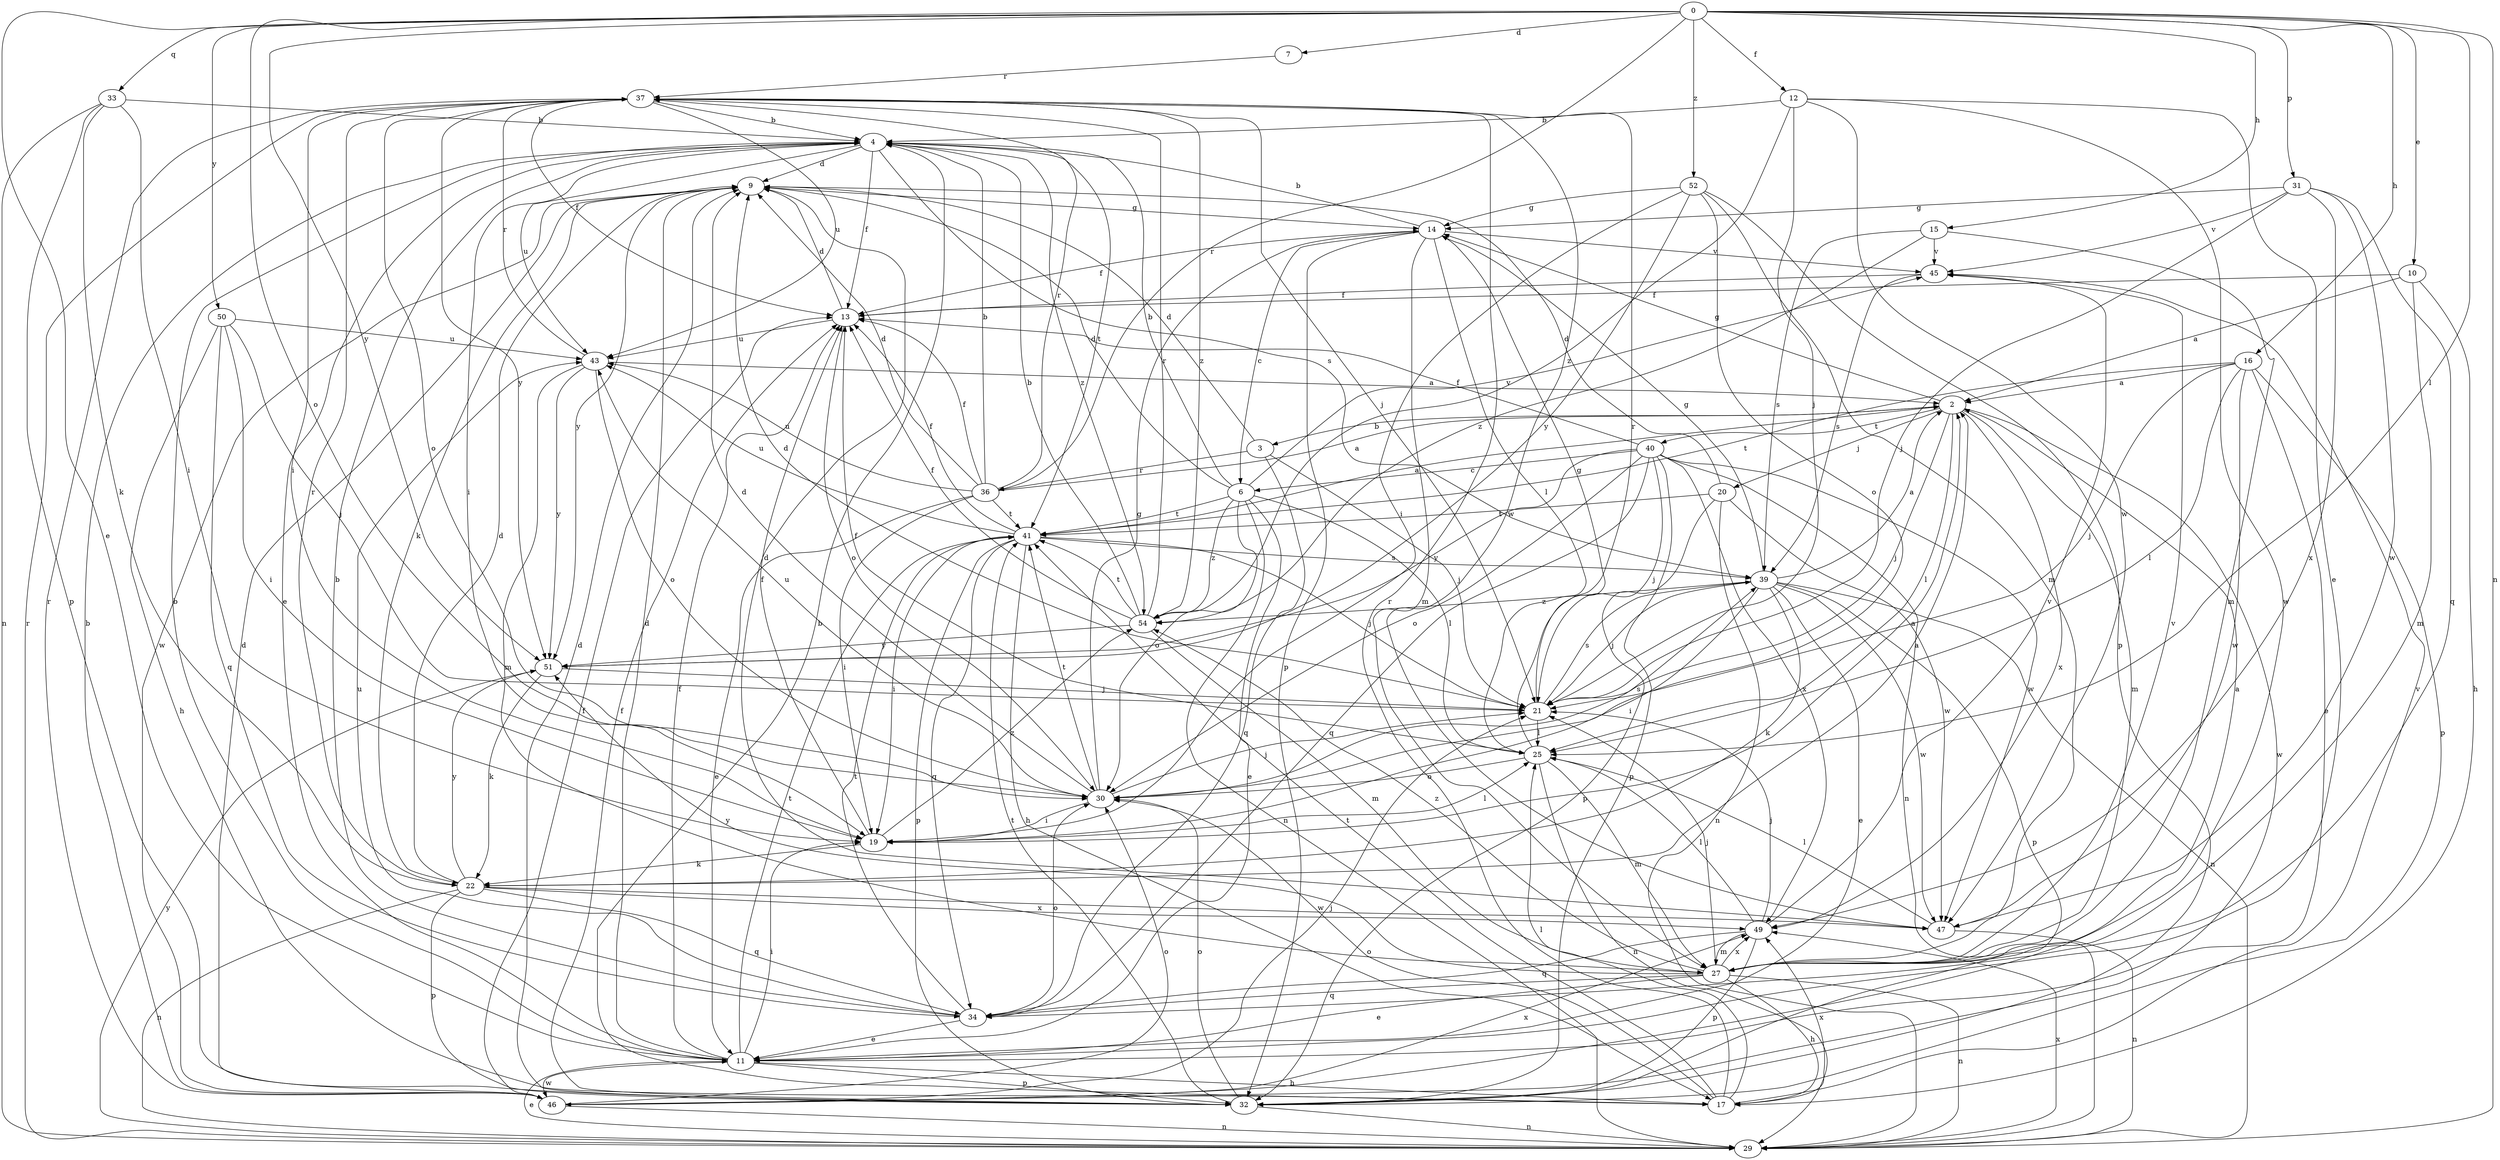 strict digraph  {
0;
2;
3;
4;
6;
7;
9;
10;
11;
12;
13;
14;
15;
16;
17;
19;
20;
21;
22;
25;
27;
29;
30;
31;
32;
33;
34;
36;
37;
39;
40;
41;
43;
45;
46;
47;
49;
50;
51;
52;
54;
0 -> 7  [label=d];
0 -> 10  [label=e];
0 -> 11  [label=e];
0 -> 12  [label=f];
0 -> 15  [label=h];
0 -> 16  [label=h];
0 -> 25  [label=l];
0 -> 29  [label=n];
0 -> 30  [label=o];
0 -> 31  [label=p];
0 -> 33  [label=q];
0 -> 36  [label=r];
0 -> 50  [label=y];
0 -> 51  [label=y];
0 -> 52  [label=z];
2 -> 3  [label=b];
2 -> 14  [label=g];
2 -> 20  [label=j];
2 -> 21  [label=j];
2 -> 25  [label=l];
2 -> 27  [label=m];
2 -> 40  [label=t];
2 -> 46  [label=w];
2 -> 49  [label=x];
3 -> 9  [label=d];
3 -> 21  [label=j];
3 -> 34  [label=q];
3 -> 36  [label=r];
4 -> 9  [label=d];
4 -> 11  [label=e];
4 -> 13  [label=f];
4 -> 19  [label=i];
4 -> 39  [label=s];
4 -> 41  [label=t];
4 -> 43  [label=u];
4 -> 54  [label=z];
6 -> 4  [label=b];
6 -> 9  [label=d];
6 -> 11  [label=e];
6 -> 25  [label=l];
6 -> 29  [label=n];
6 -> 30  [label=o];
6 -> 41  [label=t];
6 -> 45  [label=v];
6 -> 54  [label=z];
7 -> 37  [label=r];
9 -> 14  [label=g];
9 -> 22  [label=k];
9 -> 46  [label=w];
9 -> 51  [label=y];
10 -> 2  [label=a];
10 -> 13  [label=f];
10 -> 17  [label=h];
10 -> 27  [label=m];
11 -> 4  [label=b];
11 -> 9  [label=d];
11 -> 13  [label=f];
11 -> 17  [label=h];
11 -> 19  [label=i];
11 -> 32  [label=p];
11 -> 41  [label=t];
11 -> 46  [label=w];
12 -> 4  [label=b];
12 -> 11  [label=e];
12 -> 21  [label=j];
12 -> 46  [label=w];
12 -> 47  [label=w];
12 -> 54  [label=z];
13 -> 9  [label=d];
13 -> 30  [label=o];
13 -> 43  [label=u];
14 -> 4  [label=b];
14 -> 6  [label=c];
14 -> 13  [label=f];
14 -> 25  [label=l];
14 -> 27  [label=m];
14 -> 32  [label=p];
14 -> 45  [label=v];
15 -> 27  [label=m];
15 -> 39  [label=s];
15 -> 45  [label=v];
15 -> 54  [label=z];
16 -> 2  [label=a];
16 -> 11  [label=e];
16 -> 21  [label=j];
16 -> 25  [label=l];
16 -> 32  [label=p];
16 -> 41  [label=t];
16 -> 47  [label=w];
17 -> 4  [label=b];
17 -> 25  [label=l];
17 -> 30  [label=o];
17 -> 37  [label=r];
17 -> 41  [label=t];
17 -> 45  [label=v];
17 -> 49  [label=x];
19 -> 2  [label=a];
19 -> 13  [label=f];
19 -> 22  [label=k];
19 -> 25  [label=l];
19 -> 54  [label=z];
20 -> 9  [label=d];
20 -> 29  [label=n];
20 -> 32  [label=p];
20 -> 41  [label=t];
20 -> 47  [label=w];
21 -> 9  [label=d];
21 -> 14  [label=g];
21 -> 25  [label=l];
21 -> 39  [label=s];
22 -> 2  [label=a];
22 -> 9  [label=d];
22 -> 29  [label=n];
22 -> 32  [label=p];
22 -> 34  [label=q];
22 -> 37  [label=r];
22 -> 47  [label=w];
22 -> 49  [label=x];
22 -> 51  [label=y];
25 -> 13  [label=f];
25 -> 27  [label=m];
25 -> 29  [label=n];
25 -> 30  [label=o];
25 -> 37  [label=r];
27 -> 2  [label=a];
27 -> 11  [label=e];
27 -> 17  [label=h];
27 -> 21  [label=j];
27 -> 29  [label=n];
27 -> 34  [label=q];
27 -> 45  [label=v];
27 -> 49  [label=x];
27 -> 51  [label=y];
27 -> 54  [label=z];
29 -> 11  [label=e];
29 -> 37  [label=r];
29 -> 49  [label=x];
29 -> 51  [label=y];
30 -> 9  [label=d];
30 -> 14  [label=g];
30 -> 19  [label=i];
30 -> 21  [label=j];
30 -> 39  [label=s];
30 -> 41  [label=t];
30 -> 43  [label=u];
31 -> 14  [label=g];
31 -> 21  [label=j];
31 -> 34  [label=q];
31 -> 45  [label=v];
31 -> 47  [label=w];
31 -> 49  [label=x];
32 -> 9  [label=d];
32 -> 13  [label=f];
32 -> 29  [label=n];
32 -> 30  [label=o];
32 -> 41  [label=t];
33 -> 4  [label=b];
33 -> 19  [label=i];
33 -> 22  [label=k];
33 -> 29  [label=n];
33 -> 32  [label=p];
34 -> 4  [label=b];
34 -> 11  [label=e];
34 -> 30  [label=o];
34 -> 41  [label=t];
34 -> 43  [label=u];
36 -> 2  [label=a];
36 -> 4  [label=b];
36 -> 9  [label=d];
36 -> 11  [label=e];
36 -> 13  [label=f];
36 -> 19  [label=i];
36 -> 37  [label=r];
36 -> 41  [label=t];
36 -> 43  [label=u];
37 -> 4  [label=b];
37 -> 13  [label=f];
37 -> 19  [label=i];
37 -> 21  [label=j];
37 -> 30  [label=o];
37 -> 43  [label=u];
37 -> 47  [label=w];
37 -> 51  [label=y];
37 -> 54  [label=z];
39 -> 2  [label=a];
39 -> 11  [label=e];
39 -> 14  [label=g];
39 -> 19  [label=i];
39 -> 21  [label=j];
39 -> 22  [label=k];
39 -> 29  [label=n];
39 -> 32  [label=p];
39 -> 47  [label=w];
39 -> 54  [label=z];
40 -> 6  [label=c];
40 -> 13  [label=f];
40 -> 21  [label=j];
40 -> 29  [label=n];
40 -> 30  [label=o];
40 -> 32  [label=p];
40 -> 34  [label=q];
40 -> 47  [label=w];
40 -> 49  [label=x];
40 -> 51  [label=y];
41 -> 2  [label=a];
41 -> 13  [label=f];
41 -> 17  [label=h];
41 -> 19  [label=i];
41 -> 21  [label=j];
41 -> 32  [label=p];
41 -> 34  [label=q];
41 -> 39  [label=s];
41 -> 43  [label=u];
43 -> 2  [label=a];
43 -> 27  [label=m];
43 -> 30  [label=o];
43 -> 37  [label=r];
43 -> 51  [label=y];
45 -> 13  [label=f];
45 -> 39  [label=s];
46 -> 4  [label=b];
46 -> 9  [label=d];
46 -> 13  [label=f];
46 -> 21  [label=j];
46 -> 29  [label=n];
46 -> 30  [label=o];
46 -> 37  [label=r];
46 -> 49  [label=x];
47 -> 9  [label=d];
47 -> 25  [label=l];
47 -> 29  [label=n];
49 -> 21  [label=j];
49 -> 25  [label=l];
49 -> 27  [label=m];
49 -> 32  [label=p];
49 -> 34  [label=q];
49 -> 45  [label=v];
50 -> 17  [label=h];
50 -> 19  [label=i];
50 -> 21  [label=j];
50 -> 34  [label=q];
50 -> 43  [label=u];
51 -> 21  [label=j];
51 -> 22  [label=k];
52 -> 14  [label=g];
52 -> 19  [label=i];
52 -> 27  [label=m];
52 -> 30  [label=o];
52 -> 32  [label=p];
52 -> 51  [label=y];
54 -> 4  [label=b];
54 -> 13  [label=f];
54 -> 27  [label=m];
54 -> 37  [label=r];
54 -> 41  [label=t];
54 -> 51  [label=y];
}

